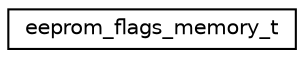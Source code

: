 digraph "Graphical Class Hierarchy"
{
  edge [fontname="Helvetica",fontsize="10",labelfontname="Helvetica",labelfontsize="10"];
  node [fontname="Helvetica",fontsize="10",shape=record];
  rankdir="LR";
  Node1 [label="eeprom_flags_memory_t",height=0.2,width=0.4,color="black", fillcolor="white", style="filled",URL="$structeeprom__flags__memory__t.html",tooltip="Flags. "];
}
